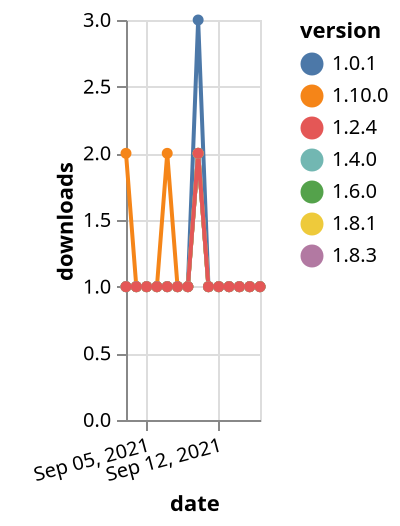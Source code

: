 {"$schema": "https://vega.github.io/schema/vega-lite/v5.json", "description": "A simple bar chart with embedded data.", "data": {"values": [{"date": "2021-09-03", "total": 168, "delta": 1, "version": "1.6.0"}, {"date": "2021-09-04", "total": 169, "delta": 1, "version": "1.6.0"}, {"date": "2021-09-05", "total": 170, "delta": 1, "version": "1.6.0"}, {"date": "2021-09-06", "total": 171, "delta": 1, "version": "1.6.0"}, {"date": "2021-09-07", "total": 172, "delta": 1, "version": "1.6.0"}, {"date": "2021-09-08", "total": 173, "delta": 1, "version": "1.6.0"}, {"date": "2021-09-09", "total": 174, "delta": 1, "version": "1.6.0"}, {"date": "2021-09-10", "total": 176, "delta": 2, "version": "1.6.0"}, {"date": "2021-09-11", "total": 177, "delta": 1, "version": "1.6.0"}, {"date": "2021-09-12", "total": 178, "delta": 1, "version": "1.6.0"}, {"date": "2021-09-13", "total": 179, "delta": 1, "version": "1.6.0"}, {"date": "2021-09-14", "total": 180, "delta": 1, "version": "1.6.0"}, {"date": "2021-09-15", "total": 181, "delta": 1, "version": "1.6.0"}, {"date": "2021-09-16", "total": 182, "delta": 1, "version": "1.6.0"}, {"date": "2021-09-03", "total": 136, "delta": 1, "version": "1.8.3"}, {"date": "2021-09-04", "total": 137, "delta": 1, "version": "1.8.3"}, {"date": "2021-09-05", "total": 138, "delta": 1, "version": "1.8.3"}, {"date": "2021-09-06", "total": 139, "delta": 1, "version": "1.8.3"}, {"date": "2021-09-07", "total": 140, "delta": 1, "version": "1.8.3"}, {"date": "2021-09-08", "total": 141, "delta": 1, "version": "1.8.3"}, {"date": "2021-09-09", "total": 142, "delta": 1, "version": "1.8.3"}, {"date": "2021-09-10", "total": 144, "delta": 2, "version": "1.8.3"}, {"date": "2021-09-11", "total": 145, "delta": 1, "version": "1.8.3"}, {"date": "2021-09-12", "total": 146, "delta": 1, "version": "1.8.3"}, {"date": "2021-09-13", "total": 147, "delta": 1, "version": "1.8.3"}, {"date": "2021-09-14", "total": 148, "delta": 1, "version": "1.8.3"}, {"date": "2021-09-15", "total": 149, "delta": 1, "version": "1.8.3"}, {"date": "2021-09-16", "total": 150, "delta": 1, "version": "1.8.3"}, {"date": "2021-09-03", "total": 120, "delta": 2, "version": "1.10.0"}, {"date": "2021-09-04", "total": 121, "delta": 1, "version": "1.10.0"}, {"date": "2021-09-05", "total": 122, "delta": 1, "version": "1.10.0"}, {"date": "2021-09-06", "total": 123, "delta": 1, "version": "1.10.0"}, {"date": "2021-09-07", "total": 125, "delta": 2, "version": "1.10.0"}, {"date": "2021-09-08", "total": 126, "delta": 1, "version": "1.10.0"}, {"date": "2021-09-09", "total": 127, "delta": 1, "version": "1.10.0"}, {"date": "2021-09-10", "total": 129, "delta": 2, "version": "1.10.0"}, {"date": "2021-09-11", "total": 130, "delta": 1, "version": "1.10.0"}, {"date": "2021-09-12", "total": 131, "delta": 1, "version": "1.10.0"}, {"date": "2021-09-13", "total": 132, "delta": 1, "version": "1.10.0"}, {"date": "2021-09-14", "total": 133, "delta": 1, "version": "1.10.0"}, {"date": "2021-09-15", "total": 134, "delta": 1, "version": "1.10.0"}, {"date": "2021-09-16", "total": 135, "delta": 1, "version": "1.10.0"}, {"date": "2021-09-03", "total": 416, "delta": 1, "version": "1.0.1"}, {"date": "2021-09-04", "total": 417, "delta": 1, "version": "1.0.1"}, {"date": "2021-09-05", "total": 418, "delta": 1, "version": "1.0.1"}, {"date": "2021-09-06", "total": 419, "delta": 1, "version": "1.0.1"}, {"date": "2021-09-07", "total": 420, "delta": 1, "version": "1.0.1"}, {"date": "2021-09-08", "total": 421, "delta": 1, "version": "1.0.1"}, {"date": "2021-09-09", "total": 422, "delta": 1, "version": "1.0.1"}, {"date": "2021-09-10", "total": 425, "delta": 3, "version": "1.0.1"}, {"date": "2021-09-11", "total": 426, "delta": 1, "version": "1.0.1"}, {"date": "2021-09-12", "total": 427, "delta": 1, "version": "1.0.1"}, {"date": "2021-09-13", "total": 428, "delta": 1, "version": "1.0.1"}, {"date": "2021-09-14", "total": 429, "delta": 1, "version": "1.0.1"}, {"date": "2021-09-15", "total": 430, "delta": 1, "version": "1.0.1"}, {"date": "2021-09-16", "total": 431, "delta": 1, "version": "1.0.1"}, {"date": "2021-09-03", "total": 155, "delta": 1, "version": "1.8.1"}, {"date": "2021-09-04", "total": 156, "delta": 1, "version": "1.8.1"}, {"date": "2021-09-05", "total": 157, "delta": 1, "version": "1.8.1"}, {"date": "2021-09-06", "total": 158, "delta": 1, "version": "1.8.1"}, {"date": "2021-09-07", "total": 159, "delta": 1, "version": "1.8.1"}, {"date": "2021-09-08", "total": 160, "delta": 1, "version": "1.8.1"}, {"date": "2021-09-09", "total": 161, "delta": 1, "version": "1.8.1"}, {"date": "2021-09-10", "total": 163, "delta": 2, "version": "1.8.1"}, {"date": "2021-09-11", "total": 164, "delta": 1, "version": "1.8.1"}, {"date": "2021-09-12", "total": 165, "delta": 1, "version": "1.8.1"}, {"date": "2021-09-13", "total": 166, "delta": 1, "version": "1.8.1"}, {"date": "2021-09-14", "total": 167, "delta": 1, "version": "1.8.1"}, {"date": "2021-09-15", "total": 168, "delta": 1, "version": "1.8.1"}, {"date": "2021-09-16", "total": 169, "delta": 1, "version": "1.8.1"}, {"date": "2021-09-03", "total": 203, "delta": 1, "version": "1.4.0"}, {"date": "2021-09-04", "total": 204, "delta": 1, "version": "1.4.0"}, {"date": "2021-09-05", "total": 205, "delta": 1, "version": "1.4.0"}, {"date": "2021-09-06", "total": 206, "delta": 1, "version": "1.4.0"}, {"date": "2021-09-07", "total": 207, "delta": 1, "version": "1.4.0"}, {"date": "2021-09-08", "total": 208, "delta": 1, "version": "1.4.0"}, {"date": "2021-09-09", "total": 209, "delta": 1, "version": "1.4.0"}, {"date": "2021-09-10", "total": 211, "delta": 2, "version": "1.4.0"}, {"date": "2021-09-11", "total": 212, "delta": 1, "version": "1.4.0"}, {"date": "2021-09-12", "total": 213, "delta": 1, "version": "1.4.0"}, {"date": "2021-09-13", "total": 214, "delta": 1, "version": "1.4.0"}, {"date": "2021-09-14", "total": 215, "delta": 1, "version": "1.4.0"}, {"date": "2021-09-15", "total": 216, "delta": 1, "version": "1.4.0"}, {"date": "2021-09-16", "total": 217, "delta": 1, "version": "1.4.0"}, {"date": "2021-09-03", "total": 204, "delta": 1, "version": "1.2.4"}, {"date": "2021-09-04", "total": 205, "delta": 1, "version": "1.2.4"}, {"date": "2021-09-05", "total": 206, "delta": 1, "version": "1.2.4"}, {"date": "2021-09-06", "total": 207, "delta": 1, "version": "1.2.4"}, {"date": "2021-09-07", "total": 208, "delta": 1, "version": "1.2.4"}, {"date": "2021-09-08", "total": 209, "delta": 1, "version": "1.2.4"}, {"date": "2021-09-09", "total": 210, "delta": 1, "version": "1.2.4"}, {"date": "2021-09-10", "total": 212, "delta": 2, "version": "1.2.4"}, {"date": "2021-09-11", "total": 213, "delta": 1, "version": "1.2.4"}, {"date": "2021-09-12", "total": 214, "delta": 1, "version": "1.2.4"}, {"date": "2021-09-13", "total": 215, "delta": 1, "version": "1.2.4"}, {"date": "2021-09-14", "total": 216, "delta": 1, "version": "1.2.4"}, {"date": "2021-09-15", "total": 217, "delta": 1, "version": "1.2.4"}, {"date": "2021-09-16", "total": 218, "delta": 1, "version": "1.2.4"}]}, "width": "container", "mark": {"type": "line", "point": {"filled": true}}, "encoding": {"x": {"field": "date", "type": "temporal", "timeUnit": "yearmonthdate", "title": "date", "axis": {"labelAngle": -15}}, "y": {"field": "delta", "type": "quantitative", "title": "downloads"}, "color": {"field": "version", "type": "nominal"}, "tooltip": {"field": "delta"}}}